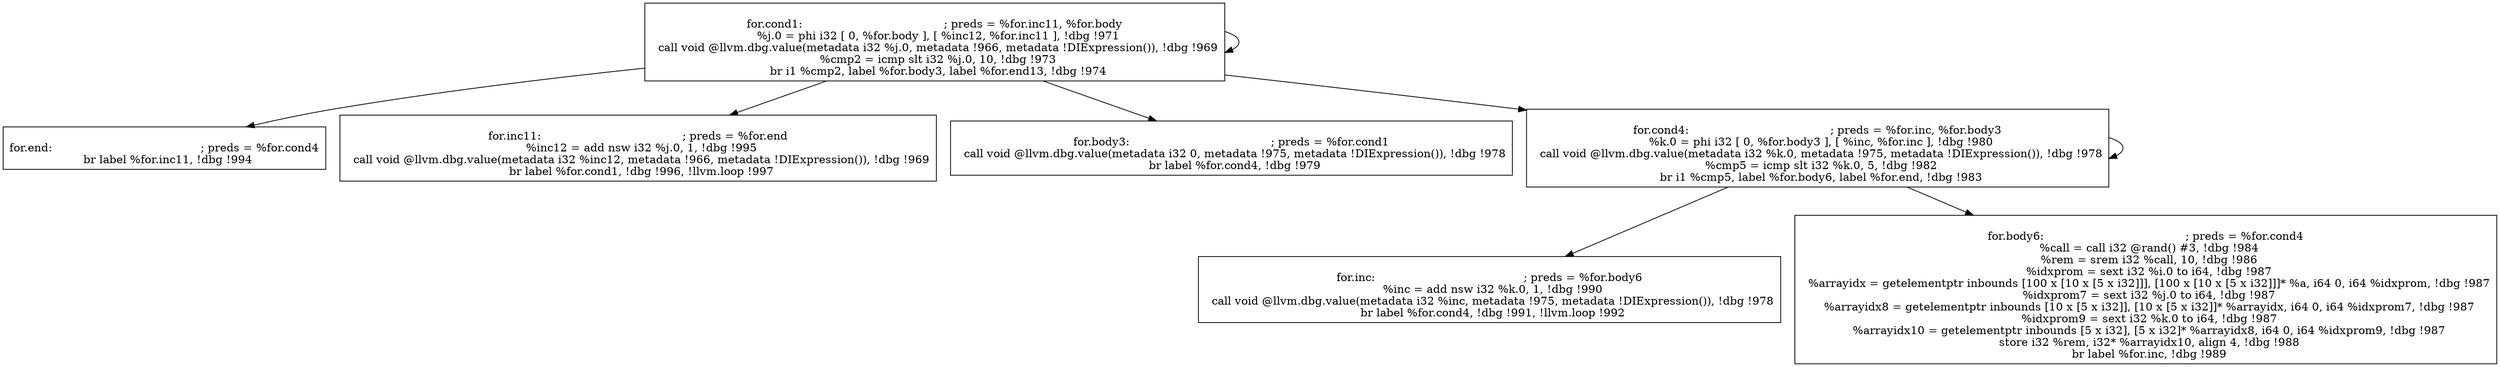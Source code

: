 
digraph G {


node151 [label="
for.end:                                          ; preds = %for.cond4
  br label %for.inc11, !dbg !994
",shape=rectangle ]
node146 [label="
for.inc11:                                        ; preds = %for.end
  %inc12 = add nsw i32 %j.0, 1, !dbg !995
  call void @llvm.dbg.value(metadata i32 %inc12, metadata !966, metadata !DIExpression()), !dbg !969
  br label %for.cond1, !dbg !996, !llvm.loop !997
",shape=rectangle ]
node147 [label="
for.cond1:                                        ; preds = %for.inc11, %for.body
  %j.0 = phi i32 [ 0, %for.body ], [ %inc12, %for.inc11 ], !dbg !971
  call void @llvm.dbg.value(metadata i32 %j.0, metadata !966, metadata !DIExpression()), !dbg !969
  %cmp2 = icmp slt i32 %j.0, 10, !dbg !973
  br i1 %cmp2, label %for.body3, label %for.end13, !dbg !974
",shape=rectangle ]
node145 [label="
for.inc:                                          ; preds = %for.body6
  %inc = add nsw i32 %k.0, 1, !dbg !990
  call void @llvm.dbg.value(metadata i32 %inc, metadata !975, metadata !DIExpression()), !dbg !978
  br label %for.cond4, !dbg !991, !llvm.loop !992
",shape=rectangle ]
node148 [label="
for.body6:                                        ; preds = %for.cond4
  %call = call i32 @rand() #3, !dbg !984
  %rem = srem i32 %call, 10, !dbg !986
  %idxprom = sext i32 %i.0 to i64, !dbg !987
  %arrayidx = getelementptr inbounds [100 x [10 x [5 x i32]]], [100 x [10 x [5 x i32]]]* %a, i64 0, i64 %idxprom, !dbg !987
  %idxprom7 = sext i32 %j.0 to i64, !dbg !987
  %arrayidx8 = getelementptr inbounds [10 x [5 x i32]], [10 x [5 x i32]]* %arrayidx, i64 0, i64 %idxprom7, !dbg !987
  %idxprom9 = sext i32 %k.0 to i64, !dbg !987
  %arrayidx10 = getelementptr inbounds [5 x i32], [5 x i32]* %arrayidx8, i64 0, i64 %idxprom9, !dbg !987
  store i32 %rem, i32* %arrayidx10, align 4, !dbg !988
  br label %for.inc, !dbg !989
",shape=rectangle ]
node149 [label="
for.body3:                                        ; preds = %for.cond1
  call void @llvm.dbg.value(metadata i32 0, metadata !975, metadata !DIExpression()), !dbg !978
  br label %for.cond4, !dbg !979
",shape=rectangle ]
node150 [label="
for.cond4:                                        ; preds = %for.inc, %for.body3
  %k.0 = phi i32 [ 0, %for.body3 ], [ %inc, %for.inc ], !dbg !980
  call void @llvm.dbg.value(metadata i32 %k.0, metadata !975, metadata !DIExpression()), !dbg !978
  %cmp5 = icmp slt i32 %k.0, 5, !dbg !982
  br i1 %cmp5, label %for.body6, label %for.end, !dbg !983
",shape=rectangle ]

node147->node149 [ ]
node147->node150 [ ]
node147->node151 [ ]
node150->node148 [ ]
node150->node145 [ ]
node147->node147 [ ]
node147->node146 [ ]
node150->node150 [ ]


}
